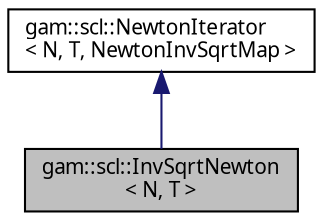 digraph "gam::scl::InvSqrtNewton&lt; N, T &gt;"
{
 // LATEX_PDF_SIZE
  bgcolor="transparent";
  edge [fontname="FreeSans.ttf",fontsize="10",labelfontname="FreeSans.ttf",labelfontsize="10"];
  node [fontname="FreeSans.ttf",fontsize="10",shape=record];
  Node1 [label="gam::scl::InvSqrtNewton\l\< N, T \>",height=0.2,width=0.4,color="black", fillcolor="grey75", style="filled", fontcolor="black",tooltip=" "];
  Node2 -> Node1 [dir="back",color="midnightblue",fontsize="10",style="solid",fontname="FreeSans.ttf"];
  Node2 [label="gam::scl::NewtonIterator\l\< N, T, NewtonInvSqrtMap \>",height=0.2,width=0.4,color="black",URL="$structgam_1_1scl_1_1_newton_iterator.html",tooltip=" "];
}
